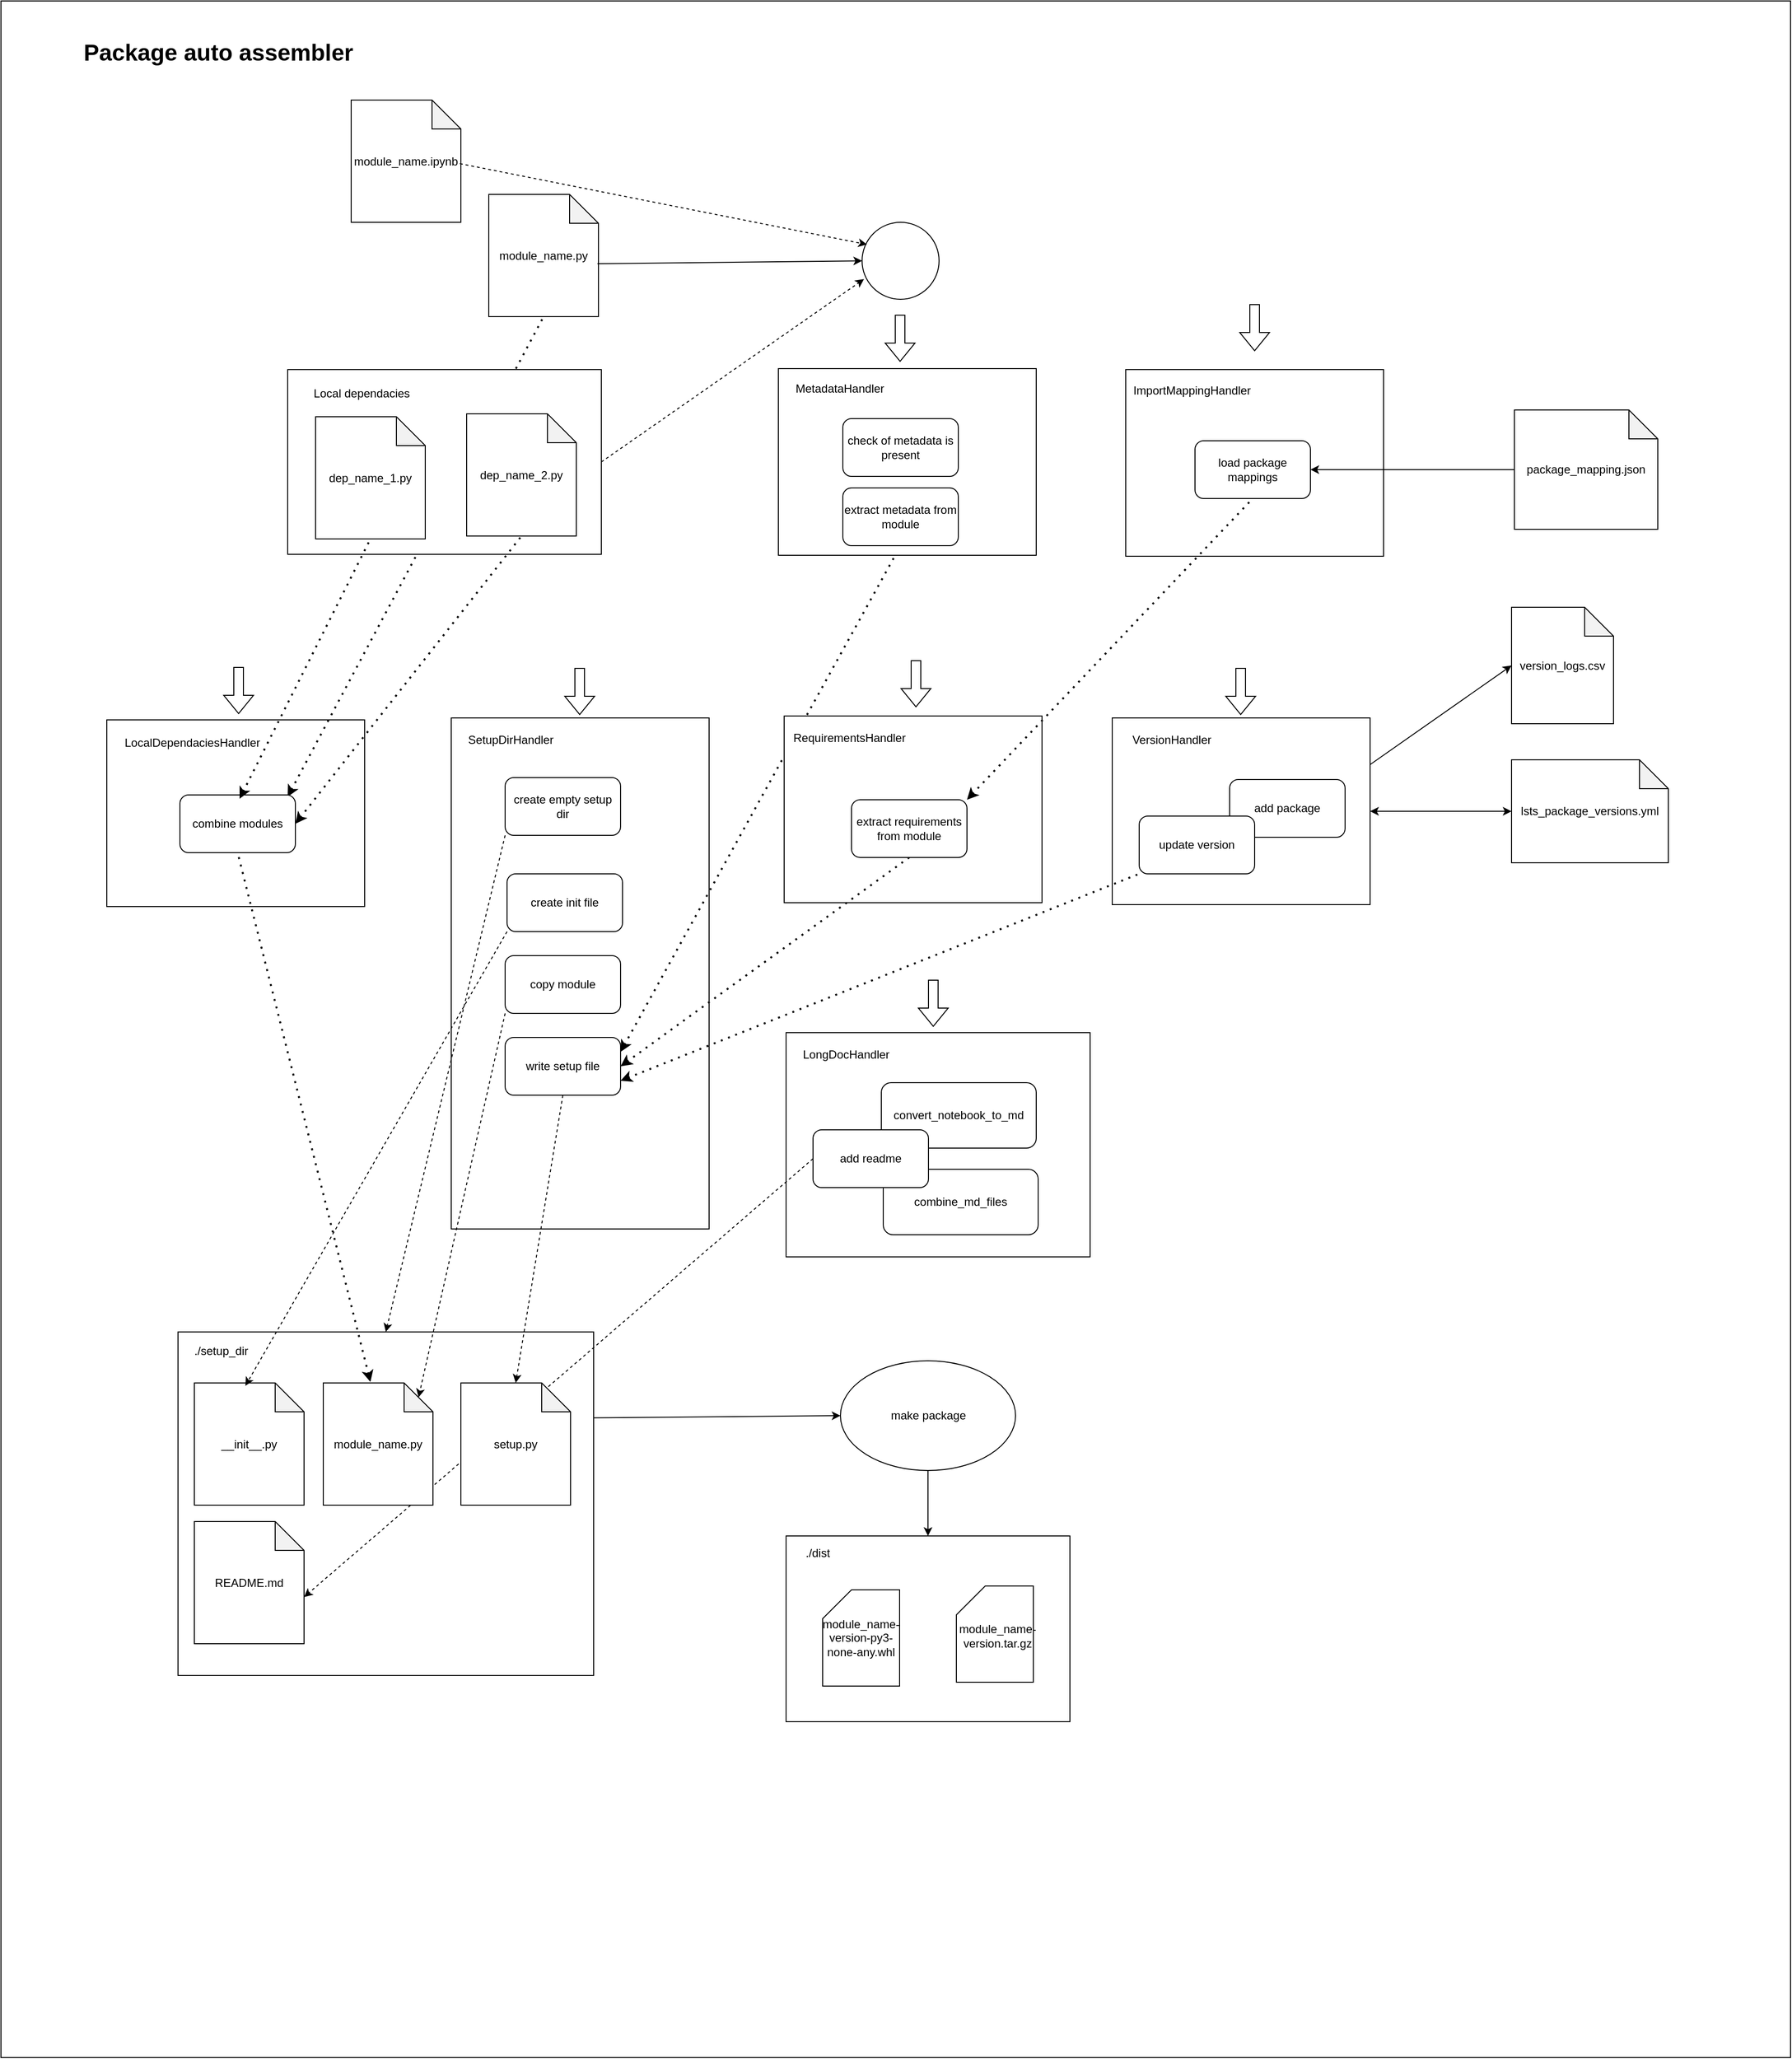 <mxfile version="23.1.5" type="device">
  <diagram name="flow" id="WLMHj4V7T1tkh2896ld8">
    <mxGraphModel dx="2874" dy="2067" grid="0" gridSize="10" guides="1" tooltips="1" connect="1" arrows="1" fold="1" page="0" pageScale="1" pageWidth="827" pageHeight="1169" math="0" shadow="0">
      <root>
        <mxCell id="0" />
        <mxCell id="1" parent="0" />
        <mxCell id="Jrc1zMWoi0aU3mgSClnk-74" value="" style="rounded=0;whiteSpace=wrap;html=1;fillColor=#FFFFFF;" vertex="1" parent="1">
          <mxGeometry x="-613" y="-546" width="1860" height="2137" as="geometry" />
        </mxCell>
        <mxCell id="Jrc1zMWoi0aU3mgSClnk-59" value="" style="rounded=0;whiteSpace=wrap;html=1;" vertex="1" parent="1">
          <mxGeometry x="203" y="526" width="316" height="233" as="geometry" />
        </mxCell>
        <mxCell id="Jrc1zMWoi0aU3mgSClnk-31" value="" style="rounded=0;whiteSpace=wrap;html=1;" vertex="1" parent="1">
          <mxGeometry x="-429" y="837" width="432" height="357" as="geometry" />
        </mxCell>
        <mxCell id="Jrc1zMWoi0aU3mgSClnk-65" value="" style="endArrow=classic;html=1;rounded=0;exitX=0;exitY=0.5;exitDx=0;exitDy=0;entryX=0;entryY=0;entryDx=114;entryDy=78.5;dashed=1;entryPerimeter=0;" edge="1" parent="1" source="Jrc1zMWoi0aU3mgSClnk-61" target="Jrc1zMWoi0aU3mgSClnk-64">
          <mxGeometry width="50" height="50" relative="1" as="geometry">
            <mxPoint x="153" y="770" as="sourcePoint" />
            <mxPoint x="104" y="1069" as="targetPoint" />
          </mxGeometry>
        </mxCell>
        <mxCell id="Jrc1zMWoi0aU3mgSClnk-63" value="combine_md_files" style="rounded=1;whiteSpace=wrap;html=1;" vertex="1" parent="1">
          <mxGeometry x="304" y="668" width="161" height="68" as="geometry" />
        </mxCell>
        <mxCell id="Jrc1zMWoi0aU3mgSClnk-62" value="convert_notebook_to_md" style="rounded=1;whiteSpace=wrap;html=1;" vertex="1" parent="1">
          <mxGeometry x="302" y="578" width="161" height="68" as="geometry" />
        </mxCell>
        <mxCell id="Jrc1zMWoi0aU3mgSClnk-30" value="" style="rounded=0;whiteSpace=wrap;html=1;" vertex="1" parent="1">
          <mxGeometry x="-503" y="201" width="268" height="194" as="geometry" />
        </mxCell>
        <mxCell id="Jrc1zMWoi0aU3mgSClnk-50" value="" style="endArrow=none;dashed=1;html=1;dashPattern=1 3;strokeWidth=2;rounded=0;entryX=0.5;entryY=1;entryDx=0;entryDy=0;exitX=0.933;exitY=0.033;exitDx=0;exitDy=0;startArrow=classic;startFill=1;entryPerimeter=0;exitPerimeter=0;" edge="1" parent="1" source="Jrc1zMWoi0aU3mgSClnk-43" target="gH9P8Dfxt6CHixhxEZe5-3">
          <mxGeometry width="50" height="50" relative="1" as="geometry">
            <mxPoint x="-496" y="606" as="sourcePoint" />
            <mxPoint x="-205" y="80" as="targetPoint" />
          </mxGeometry>
        </mxCell>
        <mxCell id="Jrc1zMWoi0aU3mgSClnk-18" value="" style="rounded=0;whiteSpace=wrap;html=1;" vertex="1" parent="1">
          <mxGeometry x="-145" y="199" width="268" height="531" as="geometry" />
        </mxCell>
        <mxCell id="Jrc1zMWoi0aU3mgSClnk-29" value="" style="endArrow=none;dashed=1;html=1;dashPattern=1 3;strokeWidth=2;rounded=0;entryX=0.5;entryY=1;entryDx=0;entryDy=0;exitX=1;exitY=0.25;exitDx=0;exitDy=0;startArrow=classic;startFill=1;" edge="1" parent="1" source="Jrc1zMWoi0aU3mgSClnk-25" target="gH9P8Dfxt6CHixhxEZe5-9">
          <mxGeometry width="50" height="50" relative="1" as="geometry">
            <mxPoint x="14" y="311" as="sourcePoint" />
            <mxPoint x="314" y="94" as="targetPoint" />
          </mxGeometry>
        </mxCell>
        <mxCell id="Jrc1zMWoi0aU3mgSClnk-26" value="" style="rounded=0;whiteSpace=wrap;html=1;" vertex="1" parent="1">
          <mxGeometry x="201" y="197" width="268" height="194" as="geometry" />
        </mxCell>
        <mxCell id="Jrc1zMWoi0aU3mgSClnk-13" value="" style="rounded=0;whiteSpace=wrap;html=1;" vertex="1" parent="1">
          <mxGeometry x="195" y="-164" width="268" height="194" as="geometry" />
        </mxCell>
        <mxCell id="Jrc1zMWoi0aU3mgSClnk-3" value="" style="rounded=0;whiteSpace=wrap;html=1;" vertex="1" parent="1">
          <mxGeometry x="542" y="199" width="268" height="194" as="geometry" />
        </mxCell>
        <mxCell id="gH9P8Dfxt6CHixhxEZe5-7" value="" style="rounded=0;whiteSpace=wrap;html=1;" parent="1" vertex="1">
          <mxGeometry x="203" y="1049" width="295" height="193" as="geometry" />
        </mxCell>
        <mxCell id="gH9P8Dfxt6CHixhxEZe5-3" value="module_name.py" style="shape=note;whiteSpace=wrap;html=1;backgroundOutline=1;darkOpacity=0.05;" parent="1" vertex="1">
          <mxGeometry x="-106" y="-345" width="114" height="127" as="geometry" />
        </mxCell>
        <mxCell id="gH9P8Dfxt6CHixhxEZe5-5" value="module_name-version-py3-none-any.whl" style="shape=card;whiteSpace=wrap;html=1;" parent="1" vertex="1">
          <mxGeometry x="241" y="1105" width="80" height="100" as="geometry" />
        </mxCell>
        <mxCell id="gH9P8Dfxt6CHixhxEZe5-6" value="" style="shape=card;whiteSpace=wrap;html=1;" parent="1" vertex="1">
          <mxGeometry x="380" y="1101" width="80" height="100" as="geometry" />
        </mxCell>
        <mxCell id="gH9P8Dfxt6CHixhxEZe5-8" value="./dist" style="text;html=1;align=center;verticalAlign=middle;whiteSpace=wrap;rounded=0;" parent="1" vertex="1">
          <mxGeometry x="206" y="1052" width="60" height="30" as="geometry" />
        </mxCell>
        <mxCell id="gH9P8Dfxt6CHixhxEZe5-9" value="extract metadata from module" style="rounded=1;whiteSpace=wrap;html=1;" parent="1" vertex="1">
          <mxGeometry x="262" y="-40" width="120" height="60" as="geometry" />
        </mxCell>
        <mxCell id="gH9P8Dfxt6CHixhxEZe5-13" value="extract requirements from module" style="rounded=1;whiteSpace=wrap;html=1;" parent="1" vertex="1">
          <mxGeometry x="271" y="284" width="120" height="60" as="geometry" />
        </mxCell>
        <mxCell id="gH9P8Dfxt6CHixhxEZe5-17" value="module_name-version.tar.gz" style="text;html=1;align=center;verticalAlign=middle;whiteSpace=wrap;rounded=0;" parent="1" vertex="1">
          <mxGeometry x="393" y="1138" width="60" height="30" as="geometry" />
        </mxCell>
        <mxCell id="Jrc1zMWoi0aU3mgSClnk-1" value="version_logs.csv" style="shape=note;whiteSpace=wrap;html=1;backgroundOutline=1;darkOpacity=0.05;" vertex="1" parent="1">
          <mxGeometry x="957" y="84" width="106" height="121" as="geometry" />
        </mxCell>
        <mxCell id="Jrc1zMWoi0aU3mgSClnk-2" value="&lt;h1&gt;Package auto assembler&lt;/h1&gt;&lt;p&gt;&lt;br&gt;&lt;/p&gt;" style="text;html=1;spacing=5;spacingTop=-20;whiteSpace=wrap;overflow=hidden;rounded=0;" vertex="1" parent="1">
          <mxGeometry x="-532" y="-512" width="313" height="120" as="geometry" />
        </mxCell>
        <mxCell id="Jrc1zMWoi0aU3mgSClnk-4" value="VersionHandler" style="text;html=1;align=center;verticalAlign=middle;whiteSpace=wrap;rounded=0;" vertex="1" parent="1">
          <mxGeometry x="544" y="207" width="120" height="29" as="geometry" />
        </mxCell>
        <mxCell id="Jrc1zMWoi0aU3mgSClnk-5" value="add package" style="rounded=1;whiteSpace=wrap;html=1;" vertex="1" parent="1">
          <mxGeometry x="664" y="263" width="120" height="60" as="geometry" />
        </mxCell>
        <mxCell id="gH9P8Dfxt6CHixhxEZe5-10" value="update version" style="rounded=1;whiteSpace=wrap;html=1;" parent="1" vertex="1">
          <mxGeometry x="570" y="301" width="120" height="60" as="geometry" />
        </mxCell>
        <mxCell id="Jrc1zMWoi0aU3mgSClnk-7" value="lsts_package_versions.yml" style="shape=note;whiteSpace=wrap;html=1;backgroundOutline=1;darkOpacity=0.05;" vertex="1" parent="1">
          <mxGeometry x="957" y="242.5" width="163" height="107" as="geometry" />
        </mxCell>
        <mxCell id="Jrc1zMWoi0aU3mgSClnk-8" value="" style="endArrow=classic;startArrow=classic;html=1;rounded=0;exitX=1;exitY=0.5;exitDx=0;exitDy=0;entryX=0;entryY=0.5;entryDx=0;entryDy=0;entryPerimeter=0;" edge="1" parent="1" source="Jrc1zMWoi0aU3mgSClnk-3" target="Jrc1zMWoi0aU3mgSClnk-7">
          <mxGeometry width="50" height="50" relative="1" as="geometry">
            <mxPoint x="1071" y="175" as="sourcePoint" />
            <mxPoint x="1185" y="162" as="targetPoint" />
          </mxGeometry>
        </mxCell>
        <mxCell id="Jrc1zMWoi0aU3mgSClnk-9" value="" style="endArrow=classic;html=1;rounded=0;exitX=1;exitY=0.25;exitDx=0;exitDy=0;entryX=0;entryY=0.5;entryDx=0;entryDy=0;entryPerimeter=0;" edge="1" parent="1" source="Jrc1zMWoi0aU3mgSClnk-3" target="Jrc1zMWoi0aU3mgSClnk-1">
          <mxGeometry width="50" height="50" relative="1" as="geometry">
            <mxPoint x="1079" y="114" as="sourcePoint" />
            <mxPoint x="1129" y="64" as="targetPoint" />
          </mxGeometry>
        </mxCell>
        <mxCell id="Jrc1zMWoi0aU3mgSClnk-10" value="" style="ellipse;whiteSpace=wrap;html=1;aspect=fixed;" vertex="1" parent="1">
          <mxGeometry x="282" y="-316" width="80" height="80" as="geometry" />
        </mxCell>
        <mxCell id="Jrc1zMWoi0aU3mgSClnk-11" value="" style="endArrow=classic;html=1;rounded=0;exitX=0.991;exitY=0.567;exitDx=0;exitDy=0;exitPerimeter=0;entryX=0;entryY=0.5;entryDx=0;entryDy=0;" edge="1" parent="1" source="gH9P8Dfxt6CHixhxEZe5-3" target="Jrc1zMWoi0aU3mgSClnk-10">
          <mxGeometry width="50" height="50" relative="1" as="geometry">
            <mxPoint x="107" y="-227" as="sourcePoint" />
            <mxPoint x="157" y="-277" as="targetPoint" />
          </mxGeometry>
        </mxCell>
        <mxCell id="Jrc1zMWoi0aU3mgSClnk-12" value="" style="shape=flexArrow;endArrow=classic;html=1;rounded=0;" edge="1" parent="1">
          <mxGeometry width="50" height="50" relative="1" as="geometry">
            <mxPoint x="675.5" y="147" as="sourcePoint" />
            <mxPoint x="675.5" y="196" as="targetPoint" />
          </mxGeometry>
        </mxCell>
        <mxCell id="Jrc1zMWoi0aU3mgSClnk-15" value="MetadataHandler" style="text;html=1;align=center;verticalAlign=middle;whiteSpace=wrap;rounded=0;" vertex="1" parent="1">
          <mxGeometry x="199" y="-158" width="120" height="29" as="geometry" />
        </mxCell>
        <mxCell id="Jrc1zMWoi0aU3mgSClnk-16" value="check of metadata is present" style="rounded=1;whiteSpace=wrap;html=1;" vertex="1" parent="1">
          <mxGeometry x="262" y="-112" width="120" height="60" as="geometry" />
        </mxCell>
        <mxCell id="Jrc1zMWoi0aU3mgSClnk-17" value="" style="shape=flexArrow;endArrow=classic;html=1;rounded=0;" edge="1" parent="1">
          <mxGeometry width="50" height="50" relative="1" as="geometry">
            <mxPoint x="321.5" y="-220" as="sourcePoint" />
            <mxPoint x="321.5" y="-171" as="targetPoint" />
          </mxGeometry>
        </mxCell>
        <mxCell id="Jrc1zMWoi0aU3mgSClnk-19" value="SetupDirHandler" style="text;html=1;align=center;verticalAlign=middle;whiteSpace=wrap;rounded=0;" vertex="1" parent="1">
          <mxGeometry x="-143" y="207" width="120" height="29" as="geometry" />
        </mxCell>
        <mxCell id="Jrc1zMWoi0aU3mgSClnk-20" value="create empty setup dir" style="rounded=1;whiteSpace=wrap;html=1;" vertex="1" parent="1">
          <mxGeometry x="-89" y="261" width="120" height="60" as="geometry" />
        </mxCell>
        <mxCell id="Jrc1zMWoi0aU3mgSClnk-21" value="copy module" style="rounded=1;whiteSpace=wrap;html=1;" vertex="1" parent="1">
          <mxGeometry x="-89" y="446" width="120" height="60" as="geometry" />
        </mxCell>
        <mxCell id="Jrc1zMWoi0aU3mgSClnk-22" value="" style="shape=flexArrow;endArrow=classic;html=1;rounded=0;" edge="1" parent="1">
          <mxGeometry width="50" height="50" relative="1" as="geometry">
            <mxPoint x="-11.5" y="147" as="sourcePoint" />
            <mxPoint x="-11.5" y="196" as="targetPoint" />
          </mxGeometry>
        </mxCell>
        <mxCell id="Jrc1zMWoi0aU3mgSClnk-24" value="create init file" style="rounded=1;whiteSpace=wrap;html=1;" vertex="1" parent="1">
          <mxGeometry x="-87" y="361" width="120" height="60" as="geometry" />
        </mxCell>
        <mxCell id="Jrc1zMWoi0aU3mgSClnk-25" value="write setup file" style="rounded=1;whiteSpace=wrap;html=1;" vertex="1" parent="1">
          <mxGeometry x="-89" y="531" width="120" height="60" as="geometry" />
        </mxCell>
        <mxCell id="Jrc1zMWoi0aU3mgSClnk-27" value="RequirementsHandler" style="text;html=1;align=center;verticalAlign=middle;whiteSpace=wrap;rounded=0;" vertex="1" parent="1">
          <mxGeometry x="209" y="205" width="120" height="29" as="geometry" />
        </mxCell>
        <mxCell id="Jrc1zMWoi0aU3mgSClnk-28" value="" style="endArrow=none;dashed=1;html=1;dashPattern=1 3;strokeWidth=2;rounded=0;entryX=0.5;entryY=1;entryDx=0;entryDy=0;exitX=1;exitY=0.5;exitDx=0;exitDy=0;startArrow=classic;startFill=1;" edge="1" parent="1" source="Jrc1zMWoi0aU3mgSClnk-25" target="gH9P8Dfxt6CHixhxEZe5-13">
          <mxGeometry width="50" height="50" relative="1" as="geometry">
            <mxPoint x="338" y="549" as="sourcePoint" />
            <mxPoint x="388" y="499" as="targetPoint" />
          </mxGeometry>
        </mxCell>
        <mxCell id="Jrc1zMWoi0aU3mgSClnk-32" value="./setup_dir" style="text;html=1;align=center;verticalAlign=middle;whiteSpace=wrap;rounded=0;" vertex="1" parent="1">
          <mxGeometry x="-440" y="841" width="112" height="32" as="geometry" />
        </mxCell>
        <mxCell id="Jrc1zMWoi0aU3mgSClnk-33" value="" style="endArrow=classic;html=1;rounded=0;exitX=0;exitY=1;exitDx=0;exitDy=0;entryX=0.5;entryY=0;entryDx=0;entryDy=0;dashed=1;" edge="1" parent="1" source="Jrc1zMWoi0aU3mgSClnk-20" target="Jrc1zMWoi0aU3mgSClnk-31">
          <mxGeometry width="50" height="50" relative="1" as="geometry">
            <mxPoint x="-391" y="521" as="sourcePoint" />
            <mxPoint x="-341" y="471" as="targetPoint" />
          </mxGeometry>
        </mxCell>
        <mxCell id="Jrc1zMWoi0aU3mgSClnk-34" value="module_name.py" style="shape=note;whiteSpace=wrap;html=1;backgroundOutline=1;darkOpacity=0.05;" vertex="1" parent="1">
          <mxGeometry x="-278" y="890" width="114" height="127" as="geometry" />
        </mxCell>
        <mxCell id="Jrc1zMWoi0aU3mgSClnk-35" value="__init__.py" style="shape=note;whiteSpace=wrap;html=1;backgroundOutline=1;darkOpacity=0.05;" vertex="1" parent="1">
          <mxGeometry x="-412" y="890" width="114" height="127" as="geometry" />
        </mxCell>
        <mxCell id="Jrc1zMWoi0aU3mgSClnk-36" value="setup.py" style="shape=note;whiteSpace=wrap;html=1;backgroundOutline=1;darkOpacity=0.05;" vertex="1" parent="1">
          <mxGeometry x="-135" y="890" width="114" height="127" as="geometry" />
        </mxCell>
        <mxCell id="Jrc1zMWoi0aU3mgSClnk-37" value="" style="endArrow=classic;html=1;rounded=0;exitX=0;exitY=1;exitDx=0;exitDy=0;entryX=0;entryY=0;entryDx=99;entryDy=15;dashed=1;entryPerimeter=0;" edge="1" parent="1" source="Jrc1zMWoi0aU3mgSClnk-21" target="Jrc1zMWoi0aU3mgSClnk-34">
          <mxGeometry width="50" height="50" relative="1" as="geometry">
            <mxPoint x="-101" y="453" as="sourcePoint" />
            <mxPoint x="-208" y="999" as="targetPoint" />
          </mxGeometry>
        </mxCell>
        <mxCell id="Jrc1zMWoi0aU3mgSClnk-38" value="" style="endArrow=classic;html=1;rounded=0;exitX=0;exitY=1;exitDx=0;exitDy=0;entryX=0.465;entryY=0.024;entryDx=0;entryDy=0;dashed=1;entryPerimeter=0;" edge="1" parent="1" source="Jrc1zMWoi0aU3mgSClnk-24" target="Jrc1zMWoi0aU3mgSClnk-35">
          <mxGeometry width="50" height="50" relative="1" as="geometry">
            <mxPoint x="-265" y="491" as="sourcePoint" />
            <mxPoint x="-355" y="890" as="targetPoint" />
          </mxGeometry>
        </mxCell>
        <mxCell id="Jrc1zMWoi0aU3mgSClnk-39" value="" style="endArrow=classic;html=1;rounded=0;exitX=0.5;exitY=1;exitDx=0;exitDy=0;entryX=0.5;entryY=0;entryDx=0;entryDy=0;dashed=1;entryPerimeter=0;" edge="1" parent="1" source="Jrc1zMWoi0aU3mgSClnk-25" target="Jrc1zMWoi0aU3mgSClnk-36">
          <mxGeometry width="50" height="50" relative="1" as="geometry">
            <mxPoint x="153" y="705" as="sourcePoint" />
            <mxPoint x="63" y="1104" as="targetPoint" />
          </mxGeometry>
        </mxCell>
        <mxCell id="Jrc1zMWoi0aU3mgSClnk-40" value="" style="shape=flexArrow;endArrow=classic;html=1;rounded=0;" edge="1" parent="1">
          <mxGeometry width="50" height="50" relative="1" as="geometry">
            <mxPoint x="338" y="139" as="sourcePoint" />
            <mxPoint x="338" y="188" as="targetPoint" />
          </mxGeometry>
        </mxCell>
        <mxCell id="Jrc1zMWoi0aU3mgSClnk-41" value="" style="shape=flexArrow;endArrow=classic;html=1;rounded=0;" edge="1" parent="1">
          <mxGeometry width="50" height="50" relative="1" as="geometry">
            <mxPoint x="-366" y="146" as="sourcePoint" />
            <mxPoint x="-366" y="195" as="targetPoint" />
          </mxGeometry>
        </mxCell>
        <mxCell id="Jrc1zMWoi0aU3mgSClnk-42" value="LocalDependaciesHandler" style="text;html=1;align=center;verticalAlign=middle;whiteSpace=wrap;rounded=0;" vertex="1" parent="1">
          <mxGeometry x="-491" y="210" width="154" height="29" as="geometry" />
        </mxCell>
        <mxCell id="Jrc1zMWoi0aU3mgSClnk-43" value="combine modules" style="rounded=1;whiteSpace=wrap;html=1;" vertex="1" parent="1">
          <mxGeometry x="-427" y="279" width="120" height="60" as="geometry" />
        </mxCell>
        <mxCell id="Jrc1zMWoi0aU3mgSClnk-44" value="" style="rounded=0;whiteSpace=wrap;html=1;" vertex="1" parent="1">
          <mxGeometry x="-315" y="-163" width="326" height="192" as="geometry" />
        </mxCell>
        <mxCell id="Jrc1zMWoi0aU3mgSClnk-46" value="dep_name_1.py" style="shape=note;whiteSpace=wrap;html=1;backgroundOutline=1;darkOpacity=0.05;" vertex="1" parent="1">
          <mxGeometry x="-286" y="-114" width="114" height="127" as="geometry" />
        </mxCell>
        <mxCell id="Jrc1zMWoi0aU3mgSClnk-47" value="dep_name_2.py" style="shape=note;whiteSpace=wrap;html=1;backgroundOutline=1;darkOpacity=0.05;" vertex="1" parent="1">
          <mxGeometry x="-129" y="-117" width="114" height="127" as="geometry" />
        </mxCell>
        <mxCell id="Jrc1zMWoi0aU3mgSClnk-48" value="Local dependacies" style="text;html=1;align=center;verticalAlign=middle;whiteSpace=wrap;rounded=0;" vertex="1" parent="1">
          <mxGeometry x="-307" y="-153" width="138" height="29" as="geometry" />
        </mxCell>
        <mxCell id="Jrc1zMWoi0aU3mgSClnk-49" value="" style="endArrow=classic;html=1;rounded=0;exitX=1;exitY=0.5;exitDx=0;exitDy=0;entryX=0.025;entryY=0.738;entryDx=0;entryDy=0;entryPerimeter=0;dashed=1;" edge="1" parent="1" source="Jrc1zMWoi0aU3mgSClnk-44" target="Jrc1zMWoi0aU3mgSClnk-10">
          <mxGeometry width="50" height="50" relative="1" as="geometry">
            <mxPoint x="-97" y="-189" as="sourcePoint" />
            <mxPoint x="178" y="-192" as="targetPoint" />
          </mxGeometry>
        </mxCell>
        <mxCell id="Jrc1zMWoi0aU3mgSClnk-51" value="" style="endArrow=none;dashed=1;html=1;dashPattern=1 3;strokeWidth=2;rounded=0;entryX=0.5;entryY=1;entryDx=0;entryDy=0;startArrow=classic;startFill=1;entryPerimeter=0;" edge="1" parent="1" target="Jrc1zMWoi0aU3mgSClnk-46">
          <mxGeometry width="50" height="50" relative="1" as="geometry">
            <mxPoint x="-365" y="283" as="sourcePoint" />
            <mxPoint x="-260" y="71" as="targetPoint" />
          </mxGeometry>
        </mxCell>
        <mxCell id="Jrc1zMWoi0aU3mgSClnk-52" value="" style="endArrow=none;dashed=1;html=1;dashPattern=1 3;strokeWidth=2;rounded=0;entryX=0.5;entryY=1;entryDx=0;entryDy=0;startArrow=classic;startFill=1;entryPerimeter=0;exitX=1;exitY=0.5;exitDx=0;exitDy=0;" edge="1" parent="1" source="Jrc1zMWoi0aU3mgSClnk-43" target="Jrc1zMWoi0aU3mgSClnk-47">
          <mxGeometry width="50" height="50" relative="1" as="geometry">
            <mxPoint x="-334" y="349.5" as="sourcePoint" />
            <mxPoint x="-198" y="79.5" as="targetPoint" />
          </mxGeometry>
        </mxCell>
        <mxCell id="Jrc1zMWoi0aU3mgSClnk-54" value="" style="endArrow=none;dashed=1;html=1;dashPattern=1 3;strokeWidth=2;rounded=0;entryX=0.5;entryY=1;entryDx=0;entryDy=0;startArrow=classic;startFill=1;exitX=0.43;exitY=-0.008;exitDx=0;exitDy=0;exitPerimeter=0;" edge="1" parent="1" source="Jrc1zMWoi0aU3mgSClnk-34" target="Jrc1zMWoi0aU3mgSClnk-43">
          <mxGeometry width="50" height="50" relative="1" as="geometry">
            <mxPoint x="-537" y="741" as="sourcePoint" />
            <mxPoint x="-401" y="471" as="targetPoint" />
          </mxGeometry>
        </mxCell>
        <mxCell id="Jrc1zMWoi0aU3mgSClnk-55" value="make package" style="ellipse;whiteSpace=wrap;html=1;" vertex="1" parent="1">
          <mxGeometry x="259.5" y="867" width="182" height="114" as="geometry" />
        </mxCell>
        <mxCell id="Jrc1zMWoi0aU3mgSClnk-56" value="" style="endArrow=classic;html=1;rounded=0;exitX=1;exitY=0.25;exitDx=0;exitDy=0;entryX=0;entryY=0.5;entryDx=0;entryDy=0;" edge="1" parent="1" source="Jrc1zMWoi0aU3mgSClnk-31" target="Jrc1zMWoi0aU3mgSClnk-55">
          <mxGeometry width="50" height="50" relative="1" as="geometry">
            <mxPoint x="-65" y="1472" as="sourcePoint" />
            <mxPoint x="-15" y="1422" as="targetPoint" />
          </mxGeometry>
        </mxCell>
        <mxCell id="Jrc1zMWoi0aU3mgSClnk-57" value="" style="endArrow=classic;html=1;rounded=0;exitX=0.5;exitY=1;exitDx=0;exitDy=0;entryX=0.5;entryY=0;entryDx=0;entryDy=0;" edge="1" parent="1" source="Jrc1zMWoi0aU3mgSClnk-55" target="gH9P8Dfxt6CHixhxEZe5-7">
          <mxGeometry width="50" height="50" relative="1" as="geometry">
            <mxPoint x="-209" y="1323" as="sourcePoint" />
            <mxPoint x="125" y="1594" as="targetPoint" />
          </mxGeometry>
        </mxCell>
        <mxCell id="Jrc1zMWoi0aU3mgSClnk-58" value="" style="endArrow=none;dashed=1;html=1;dashPattern=1 3;strokeWidth=2;rounded=0;entryX=0;entryY=1;entryDx=0;entryDy=0;exitX=1;exitY=0.75;exitDx=0;exitDy=0;startArrow=classic;startFill=1;" edge="1" parent="1" source="Jrc1zMWoi0aU3mgSClnk-25" target="gH9P8Dfxt6CHixhxEZe5-10">
          <mxGeometry width="50" height="50" relative="1" as="geometry">
            <mxPoint x="195.5" y="661" as="sourcePoint" />
            <mxPoint x="495.5" y="444" as="targetPoint" />
          </mxGeometry>
        </mxCell>
        <mxCell id="Jrc1zMWoi0aU3mgSClnk-60" value="LongDocHandler" style="text;html=1;align=center;verticalAlign=middle;whiteSpace=wrap;rounded=0;" vertex="1" parent="1">
          <mxGeometry x="214" y="533" width="103" height="32" as="geometry" />
        </mxCell>
        <mxCell id="Jrc1zMWoi0aU3mgSClnk-61" value="add readme" style="rounded=1;whiteSpace=wrap;html=1;" vertex="1" parent="1">
          <mxGeometry x="231" y="627" width="120" height="60" as="geometry" />
        </mxCell>
        <mxCell id="Jrc1zMWoi0aU3mgSClnk-64" value="README.md" style="shape=note;whiteSpace=wrap;html=1;backgroundOutline=1;darkOpacity=0.05;" vertex="1" parent="1">
          <mxGeometry x="-412" y="1034" width="114" height="127" as="geometry" />
        </mxCell>
        <mxCell id="Jrc1zMWoi0aU3mgSClnk-66" value="" style="shape=flexArrow;endArrow=classic;html=1;rounded=0;" edge="1" parent="1">
          <mxGeometry width="50" height="50" relative="1" as="geometry">
            <mxPoint x="356" y="471" as="sourcePoint" />
            <mxPoint x="356" y="520" as="targetPoint" />
          </mxGeometry>
        </mxCell>
        <mxCell id="Jrc1zMWoi0aU3mgSClnk-67" value="" style="rounded=0;whiteSpace=wrap;html=1;" vertex="1" parent="1">
          <mxGeometry x="556" y="-163" width="268" height="194" as="geometry" />
        </mxCell>
        <mxCell id="Jrc1zMWoi0aU3mgSClnk-68" value="" style="shape=flexArrow;endArrow=classic;html=1;rounded=0;" edge="1" parent="1">
          <mxGeometry width="50" height="50" relative="1" as="geometry">
            <mxPoint x="690" y="-231" as="sourcePoint" />
            <mxPoint x="690" y="-182" as="targetPoint" />
          </mxGeometry>
        </mxCell>
        <mxCell id="Jrc1zMWoi0aU3mgSClnk-69" value="ImportMappingHandler" style="text;html=1;align=center;verticalAlign=middle;whiteSpace=wrap;rounded=0;" vertex="1" parent="1">
          <mxGeometry x="565" y="-156" width="120" height="29" as="geometry" />
        </mxCell>
        <mxCell id="Jrc1zMWoi0aU3mgSClnk-70" value="load package mappings" style="rounded=1;whiteSpace=wrap;html=1;" vertex="1" parent="1">
          <mxGeometry x="628" y="-89" width="120" height="60" as="geometry" />
        </mxCell>
        <mxCell id="Jrc1zMWoi0aU3mgSClnk-71" value="package_mapping.json" style="shape=note;whiteSpace=wrap;html=1;backgroundOutline=1;darkOpacity=0.05;" vertex="1" parent="1">
          <mxGeometry x="960" y="-121" width="149" height="124" as="geometry" />
        </mxCell>
        <mxCell id="Jrc1zMWoi0aU3mgSClnk-72" value="" style="endArrow=classic;html=1;rounded=0;exitX=0;exitY=0.5;exitDx=0;exitDy=0;entryX=1;entryY=0.5;entryDx=0;entryDy=0;exitPerimeter=0;" edge="1" parent="1" source="Jrc1zMWoi0aU3mgSClnk-71" target="Jrc1zMWoi0aU3mgSClnk-70">
          <mxGeometry width="50" height="50" relative="1" as="geometry">
            <mxPoint x="766" y="144" as="sourcePoint" />
            <mxPoint x="913" y="41" as="targetPoint" />
          </mxGeometry>
        </mxCell>
        <mxCell id="Jrc1zMWoi0aU3mgSClnk-73" value="" style="endArrow=none;dashed=1;html=1;dashPattern=1 3;strokeWidth=2;rounded=0;entryX=0.5;entryY=1;entryDx=0;entryDy=0;exitX=1;exitY=0;exitDx=0;exitDy=0;startArrow=classic;startFill=1;" edge="1" parent="1" source="gH9P8Dfxt6CHixhxEZe5-13" target="Jrc1zMWoi0aU3mgSClnk-70">
          <mxGeometry width="50" height="50" relative="1" as="geometry">
            <mxPoint x="332" y="273" as="sourcePoint" />
            <mxPoint x="632" y="56" as="targetPoint" />
          </mxGeometry>
        </mxCell>
        <mxCell id="Jrc1zMWoi0aU3mgSClnk-77" value="module_name.ipynb" style="shape=note;whiteSpace=wrap;html=1;backgroundOutline=1;darkOpacity=0.05;" vertex="1" parent="1">
          <mxGeometry x="-249" y="-443" width="114" height="127" as="geometry" />
        </mxCell>
        <mxCell id="Jrc1zMWoi0aU3mgSClnk-78" value="" style="endArrow=classic;html=1;rounded=0;exitX=0.991;exitY=0.52;exitDx=0;exitDy=0;dashed=1;exitPerimeter=0;entryX=0.063;entryY=0.288;entryDx=0;entryDy=0;entryPerimeter=0;" edge="1" parent="1" source="Jrc1zMWoi0aU3mgSClnk-77" target="Jrc1zMWoi0aU3mgSClnk-10">
          <mxGeometry width="50" height="50" relative="1" as="geometry">
            <mxPoint x="-23" y="-306" as="sourcePoint" />
            <mxPoint x="250" y="-496" as="targetPoint" />
          </mxGeometry>
        </mxCell>
      </root>
    </mxGraphModel>
  </diagram>
</mxfile>
